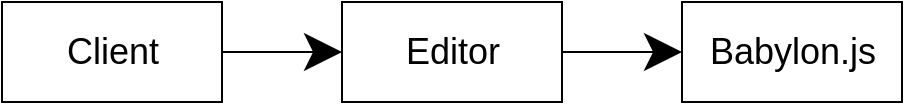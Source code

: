 <mxfile version="14.6.13" type="device"><diagram id="MDXeNO47jfOes8gyuqTi" name="第 1 页"><mxGraphModel dx="1106" dy="852" grid="1" gridSize="10" guides="1" tooltips="1" connect="1" arrows="1" fold="1" page="1" pageScale="1" pageWidth="827" pageHeight="1169" math="0" shadow="0"><root><mxCell id="0"/><mxCell id="1" parent="0"/><mxCell id="DdRbsnUisqkoyarmb7Ve-1" style="edgeStyle=orthogonalEdgeStyle;rounded=0;orthogonalLoop=1;jettySize=auto;html=1;entryX=0;entryY=0.5;entryDx=0;entryDy=0;endSize=16;startSize=16;" edge="1" parent="1" source="DdRbsnUisqkoyarmb7Ve-2" target="DdRbsnUisqkoyarmb7Ve-3"><mxGeometry relative="1" as="geometry"/></mxCell><mxCell id="DdRbsnUisqkoyarmb7Ve-2" value="Editor" style="html=1;fontSize=18;" vertex="1" parent="1"><mxGeometry x="230" y="230" width="110" height="50" as="geometry"/></mxCell><mxCell id="DdRbsnUisqkoyarmb7Ve-3" value="Babylon.js" style="html=1;fontSize=18;" vertex="1" parent="1"><mxGeometry x="400" y="230" width="110" height="50" as="geometry"/></mxCell><mxCell id="DdRbsnUisqkoyarmb7Ve-4" style="edgeStyle=orthogonalEdgeStyle;rounded=0;orthogonalLoop=1;jettySize=auto;html=1;entryX=0;entryY=0.5;entryDx=0;entryDy=0;endSize=16;startSize=16;" edge="1" parent="1" source="DdRbsnUisqkoyarmb7Ve-5" target="DdRbsnUisqkoyarmb7Ve-2"><mxGeometry relative="1" as="geometry"/></mxCell><mxCell id="DdRbsnUisqkoyarmb7Ve-5" value="Client" style="html=1;fontSize=18;" vertex="1" parent="1"><mxGeometry x="60" y="230" width="110" height="50" as="geometry"/></mxCell></root></mxGraphModel></diagram></mxfile>